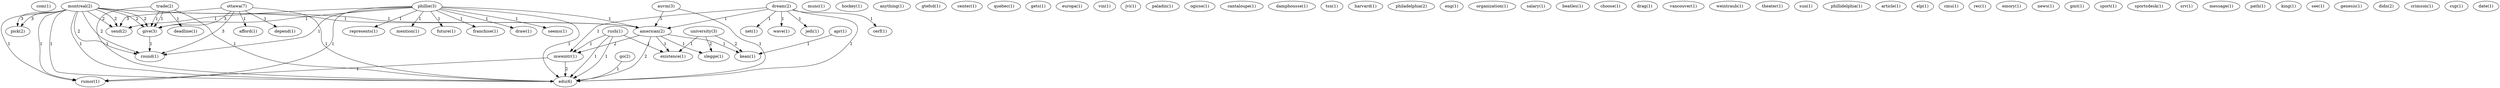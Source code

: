 digraph G {
  com [ label="com(1)" ];
  auvm [ label="auvm(3)" ];
  american [ label="american(2)" ];
  edu [ label="edu(6)" ];
  montreal [ label="montreal(2)" ];
  pick [ label="pick(2)" ];
  rumor [ label="rumor(1)" ];
  send [ label="send(2)" ];
  give [ label="give(3)" ];
  round [ label="round(1)" ];
  munc [ label="munc(1)" ];
  hockey [ label="hockey(1)" ];
  montreal [ label="montreal(2)" ];
  anything [ label="anything(1)" ];
  gtefsd [ label="gtefsd(1)" ];
  center [ label="center(1)" ];
  phillie [ label="phillie(3)" ];
  future [ label="future(1)" ];
  franchise [ label="franchise(1)" ];
  draw [ label="draw(1)" ];
  seems [ label="seems(1)" ];
  represents [ label="represents(1)" ];
  mention [ label="mention(1)" ];
  quebec [ label="quebec(1)" ];
  dream [ label="dream(2)" ];
  jedi [ label="jedi(1)" ];
  cerf [ label="cerf(1)" ];
  mweintr [ label="mweintr(1)" ];
  net [ label="net(1)" ];
  wave [ label="wave(1)" ];
  existence [ label="existence(1)" ];
  slegge [ label="slegge(1)" ];
  kean [ label="kean(1)" ];
  gets [ label="gets(1)" ];
  europa [ label="europa(1)" ];
  vin [ label="vin(1)" ];
  jvi [ label="jvi(1)" ];
  rush [ label="rush(1)" ];
  paladin [ label="paladin(1)" ];
  ogicse [ label="ogicse(1)" ];
  cantaloupe [ label="cantaloupe(1)" ];
  damphousse [ label="damphousse(1)" ];
  university [ label="university(3)" ];
  tsn [ label="tsn(1)" ];
  harvard [ label="harvard(1)" ];
  philadelphia [ label="philadelphia(2)" ];
  eng [ label="eng(1)" ];
  organization [ label="organization(1)" ];
  salary [ label="salary(1)" ];
  beatles [ label="beatles(1)" ];
  choose [ label="choose(1)" ];
  drag [ label="drag(1)" ];
  vancouver [ label="vancouver(1)" ];
  weintraub [ label="weintraub(1)" ];
  theater [ label="theater(1)" ];
  sun [ label="sun(1)" ];
  phillidelphia [ label="phillidelphia(1)" ];
  article [ label="article(1)" ];
  elp [ label="elp(1)" ];
  cmu [ label="cmu(1)" ];
  rec [ label="rec(1)" ];
  emory [ label="emory(1)" ];
  ottawa [ label="ottawa(7)" ];
  afford [ label="afford(1)" ];
  depend [ label="depend(1)" ];
  trade [ label="trade(1)" ];
  deadline [ label="deadline(1)" ];
  news [ label="news(1)" ];
  gmt [ label="gmt(1)" ];
  sport [ label="sport(1)" ];
  sportsdesk [ label="sportsdesk(1)" ];
  srv [ label="srv(1)" ];
  apr [ label="apr(1)" ];
  go [ label="go(2)" ];
  trade [ label="trade(2)" ];
  message [ label="message(1)" ];
  rush [ label="rush(1)" ];
  path [ label="path(1)" ];
  king [ label="king(1)" ];
  see [ label="see(1)" ];
  genesis [ label="genesis(1)" ];
  didn [ label="didn(2)" ];
  crimson [ label="crimson(1)" ];
  cup [ label="cup(1)" ];
  date [ label="date(1)" ];
  auvm -> american [ label="1" ];
  auvm -> edu [ label="1" ];
  montreal -> pick [ label="3" ];
  montreal -> american [ label="1" ];
  montreal -> rumor [ label="1" ];
  montreal -> send [ label="2" ];
  montreal -> give [ label="2" ];
  montreal -> round [ label="2" ];
  montreal -> edu [ label="1" ];
  montreal -> pick [ label="3" ];
  montreal -> american [ label="1" ];
  montreal -> rumor [ label="1" ];
  montreal -> send [ label="2" ];
  montreal -> give [ label="2" ];
  montreal -> round [ label="2" ];
  montreal -> edu [ label="1" ];
  phillie -> future [ label="1" ];
  phillie -> american [ label="1" ];
  phillie -> rumor [ label="1" ];
  phillie -> franchise [ label="1" ];
  phillie -> draw [ label="1" ];
  phillie -> send [ label="1" ];
  phillie -> seems [ label="1" ];
  phillie -> represents [ label="1" ];
  phillie -> give [ label="1" ];
  phillie -> round [ label="1" ];
  phillie -> mention [ label="1" ];
  phillie -> edu [ label="1" ];
  dream -> american [ label="1" ];
  dream -> jedi [ label="1" ];
  dream -> cerf [ label="1" ];
  dream -> mweintr [ label="1" ];
  dream -> net [ label="1" ];
  dream -> edu [ label="1" ];
  dream -> wave [ label="1" ];
  american -> mweintr [ label="2" ];
  american -> existence [ label="1" ];
  american -> slegge [ label="1" ];
  american -> kean [ label="1" ];
  american -> edu [ label="2" ];
  rush -> mweintr [ label="1" ];
  rush -> existence [ label="1" ];
  rush -> edu [ label="1" ];
  university -> existence [ label="1" ];
  university -> slegge [ label="2" ];
  university -> kean [ label="2" ];
  mweintr -> rumor [ label="1" ];
  mweintr -> edu [ label="2" ];
  ottawa -> afford [ label="1" ];
  ottawa -> depend [ label="1" ];
  ottawa -> send [ label="3" ];
  ottawa -> give [ label="3" ];
  ottawa -> round [ label="3" ];
  ottawa -> edu [ label="1" ];
  trade -> deadline [ label="1" ];
  trade -> give [ label="1" ];
  trade -> edu [ label="1" ];
  apr -> kean [ label="1" ];
  go -> edu [ label="1" ];
  trade -> give [ label="1" ];
  trade -> edu [ label="1" ];
  rush -> edu [ label="1" ];
  give -> round [ label="1" ];
}
